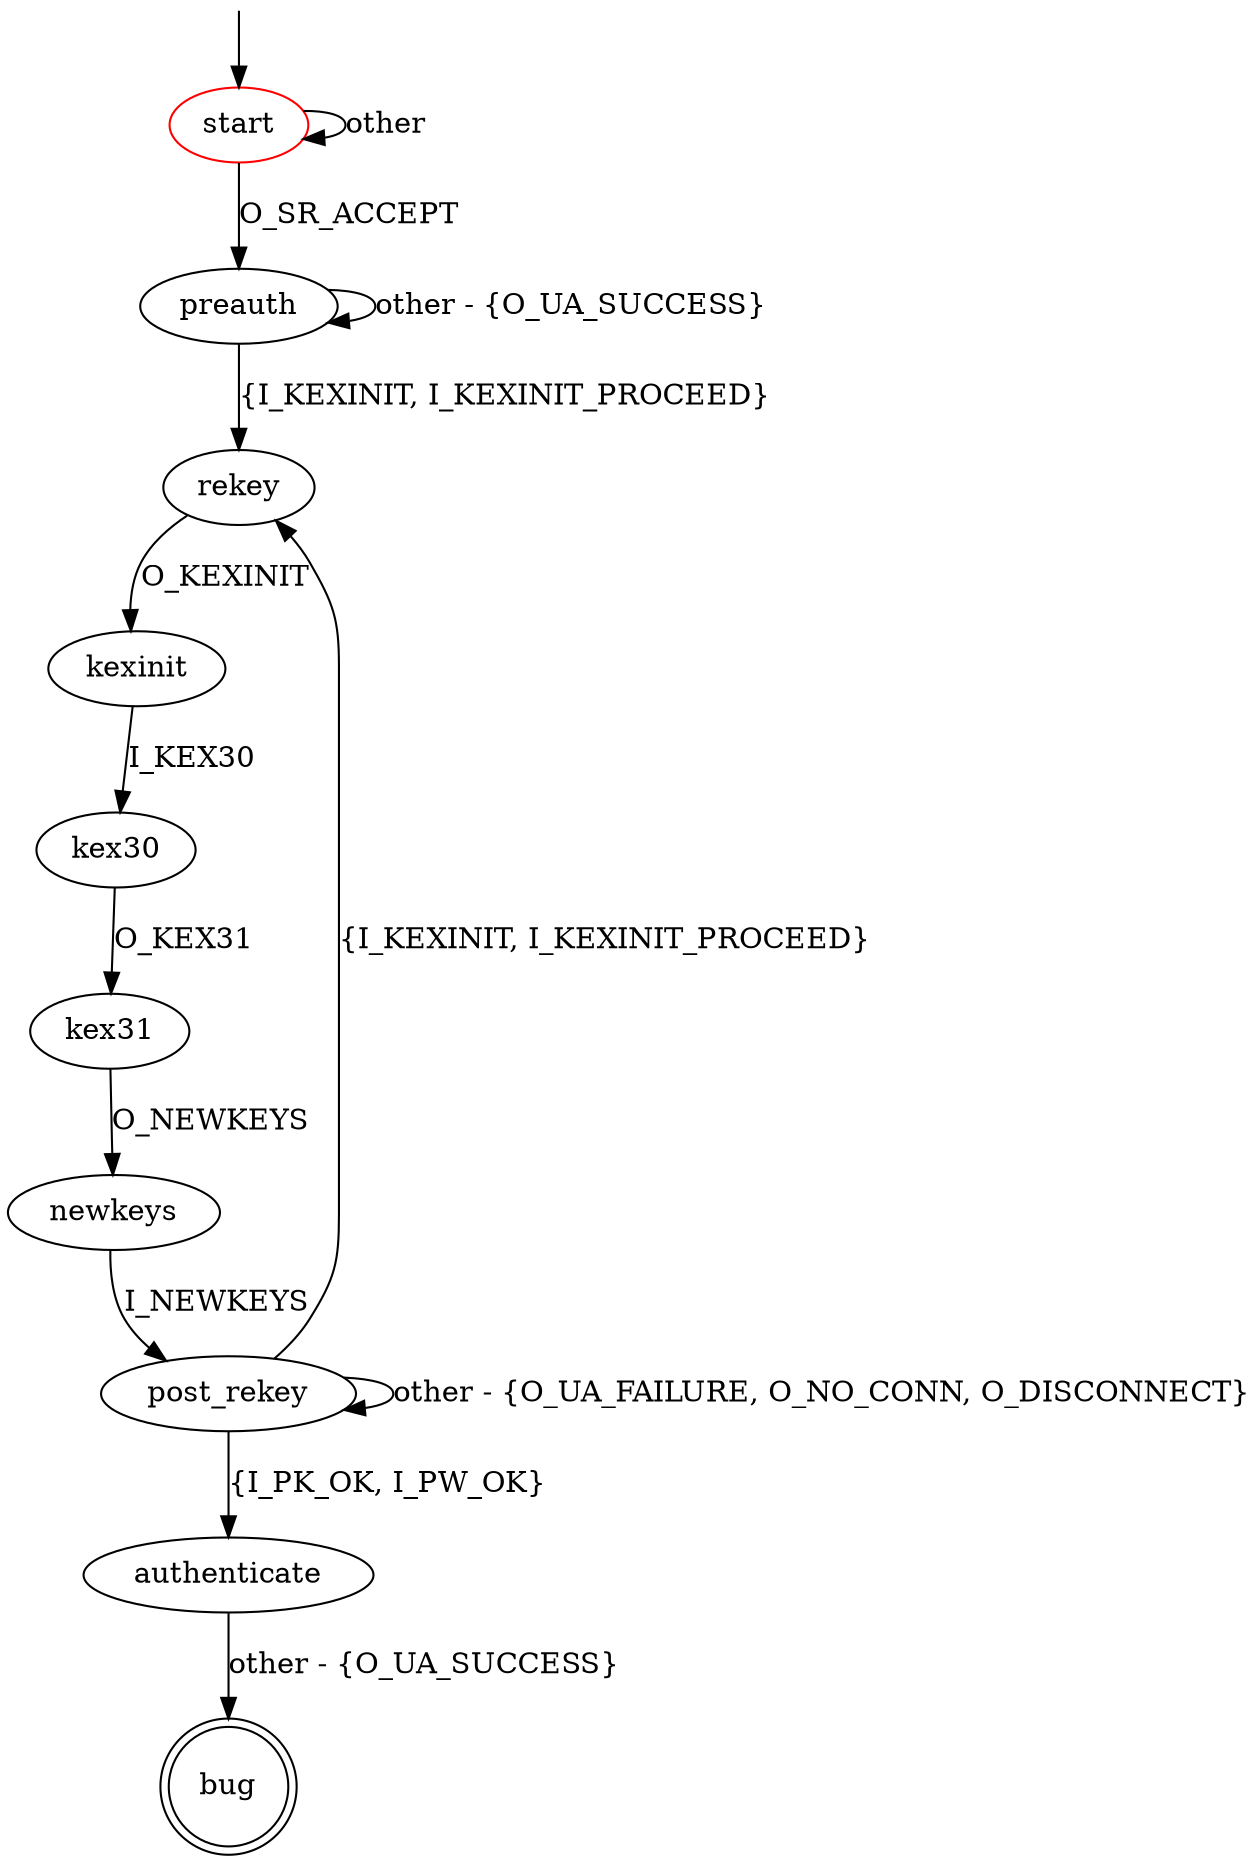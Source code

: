 digraph G {
label=""
start [color="red"]
bug [shape="doublecircle"]

start -> preauth [label="O_SR_ACCEPT"]
start -> start [label="other"]

preauth -> rekey [label="{I_KEXINIT, I_KEXINIT_PROCEED}"]
preauth -> preauth [label="other - {O_UA_SUCCESS}"]

post_rekey -> rekey [label="{I_KEXINIT, I_KEXINIT_PROCEED}"]
post_rekey -> authenticate [label="{I_PK_OK, I_PW_OK}"]
post_rekey -> post_rekey [label="other - {O_UA_FAILURE, O_NO_CONN, O_DISCONNECT}"]

authenticate -> bug [label="other - {O_UA_SUCCESS}"]

rekey -> kexinit [label="O_KEXINIT"]
kexinit -> kex30 [label="I_KEX30"]
kex30 -> kex31 [label="O_KEX31"]
kex31 -> newkeys [label="O_NEWKEYS"]
newkeys -> post_rekey [label="I_NEWKEYS"]

__start0 [label="" shape="none" width="0" height="0"];
__start0 -> start;
}
